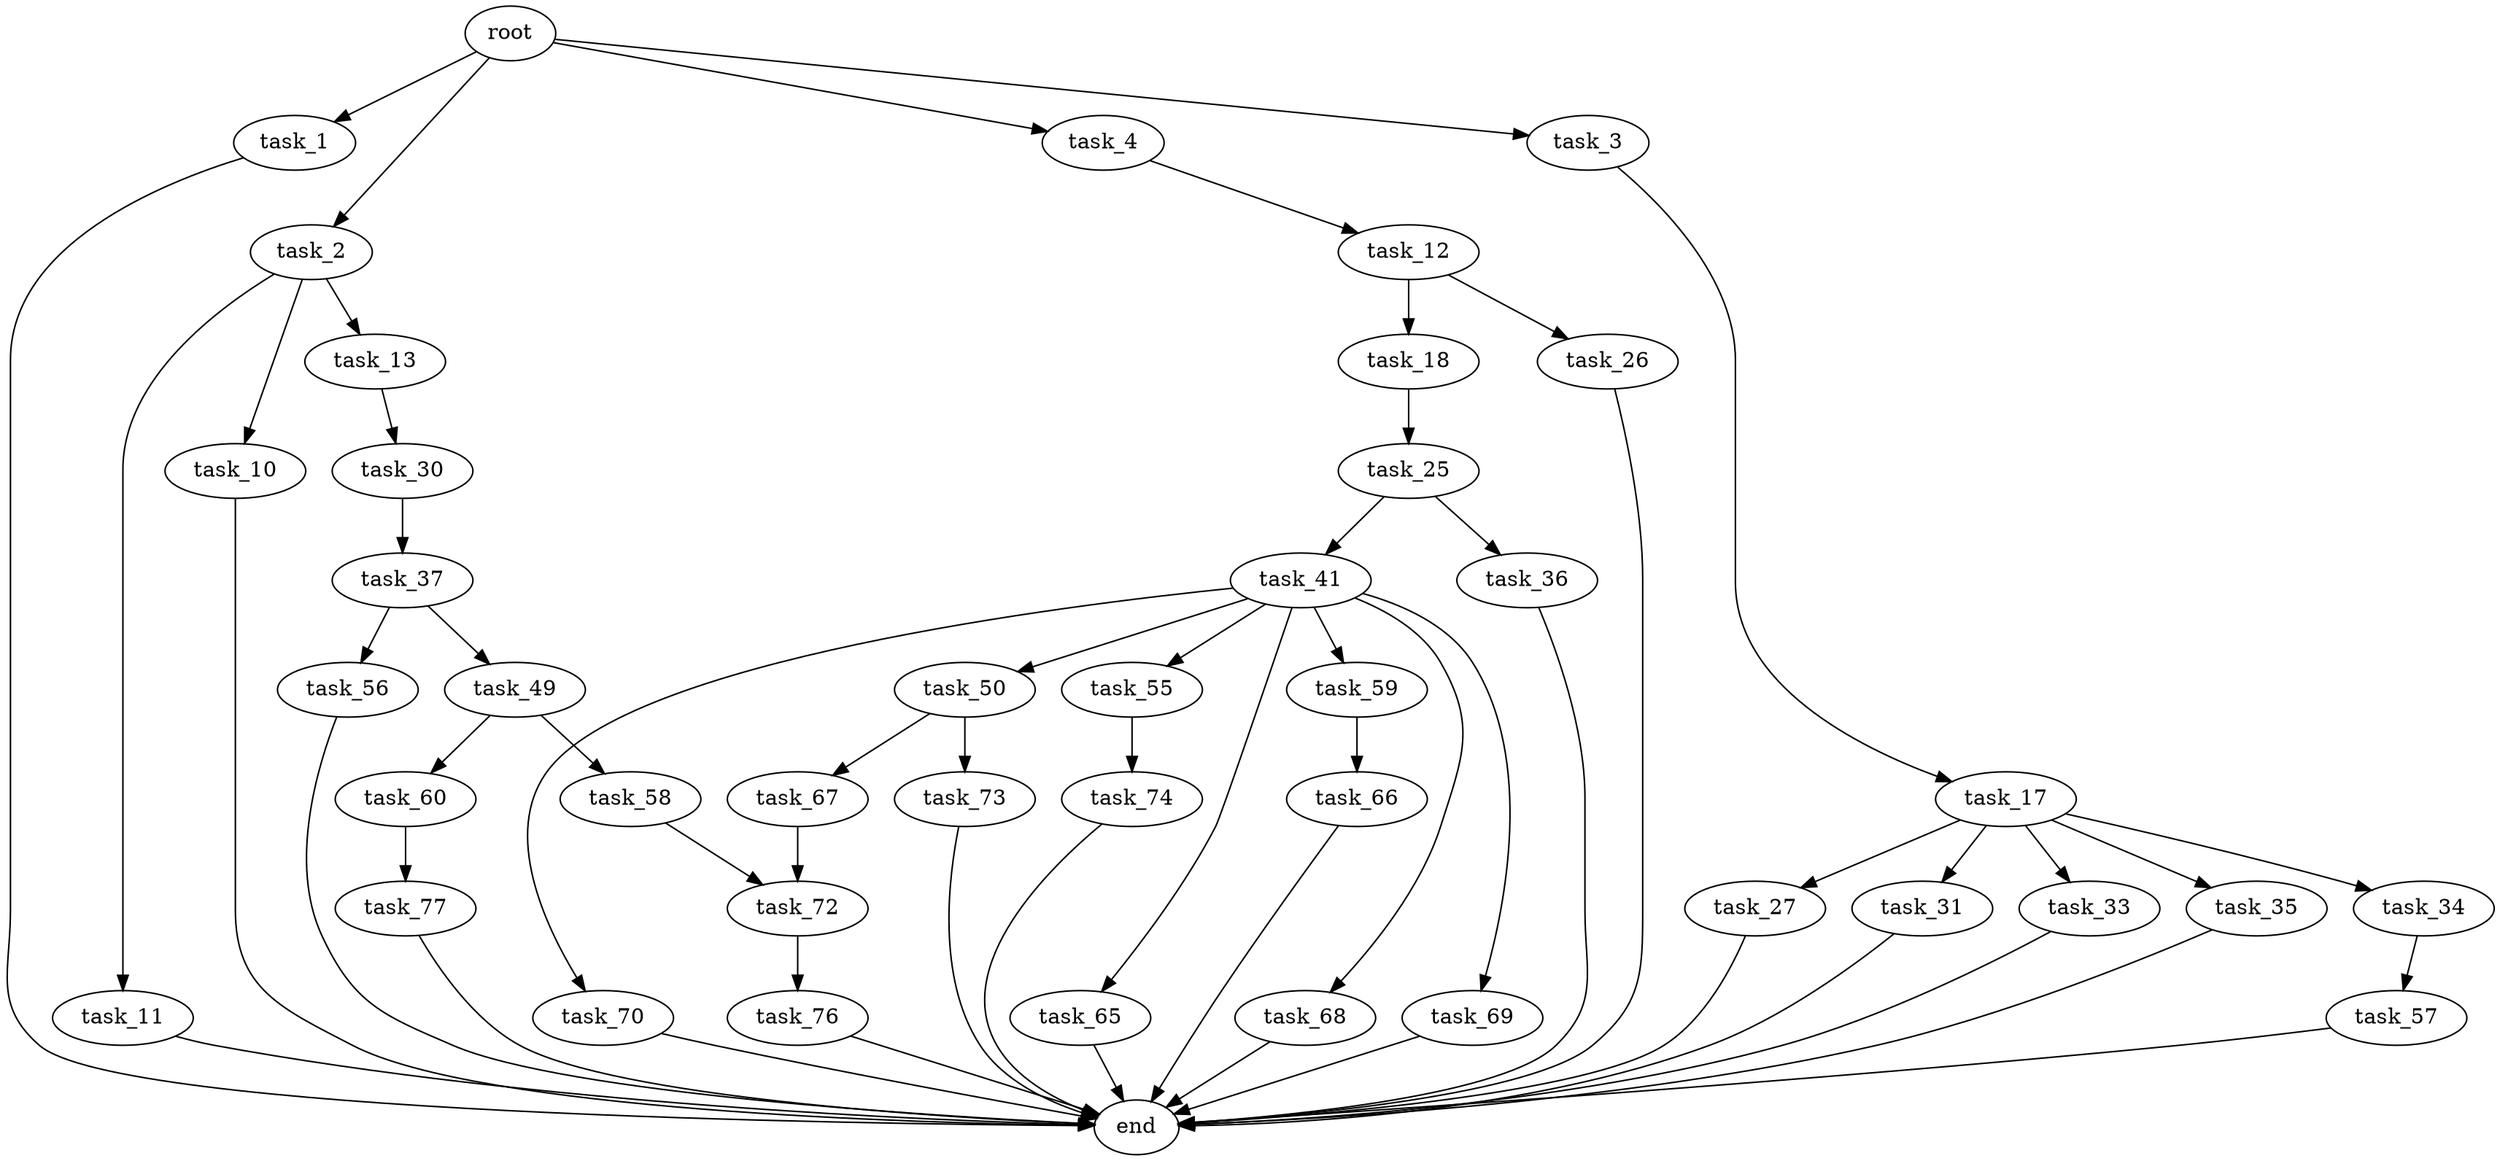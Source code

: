 digraph G {
  root [size="0.000000"];
  task_1 [size="231928233984.000000"];
  task_2 [size="231928233984.000000"];
  task_3 [size="231928233984.000000"];
  task_4 [size="782757789696.000000"];
  task_10 [size="2264362864.000000"];
  task_11 [size="6897044045.000000"];
  task_12 [size="32393194831.000000"];
  task_13 [size="9941005172.000000"];
  task_17 [size="41880829534.000000"];
  task_18 [size="134217728000.000000"];
  task_25 [size="28991029248.000000"];
  task_26 [size="782757789696.000000"];
  task_27 [size="12581523477.000000"];
  task_30 [size="134217728000.000000"];
  task_31 [size="15526386807.000000"];
  task_33 [size="368293445632.000000"];
  task_34 [size="9335662886.000000"];
  task_35 [size="8228940659.000000"];
  task_36 [size="20048528649.000000"];
  task_37 [size="68719476736.000000"];
  task_41 [size="850986425324.000000"];
  task_49 [size="120286816085.000000"];
  task_50 [size="992056557.000000"];
  task_55 [size="22003006573.000000"];
  task_56 [size="4335675464.000000"];
  task_57 [size="2171892580.000000"];
  task_58 [size="231928233984.000000"];
  task_59 [size="7575491046.000000"];
  task_60 [size="45441989789.000000"];
  task_65 [size="28991029248.000000"];
  task_66 [size="80332253101.000000"];
  task_67 [size="10683650127.000000"];
  task_68 [size="13407090350.000000"];
  task_69 [size="148765564594.000000"];
  task_70 [size="192135846396.000000"];
  task_72 [size="297070226822.000000"];
  task_73 [size="373887516472.000000"];
  task_74 [size="569247409982.000000"];
  task_76 [size="68719476736.000000"];
  task_77 [size="231928233984.000000"];
  end [size="0.000000"];

  root -> task_1 [size="1.000000"];
  root -> task_2 [size="1.000000"];
  root -> task_3 [size="1.000000"];
  root -> task_4 [size="1.000000"];
  task_1 -> end [size="1.000000"];
  task_2 -> task_10 [size="301989888.000000"];
  task_2 -> task_11 [size="301989888.000000"];
  task_2 -> task_13 [size="301989888.000000"];
  task_3 -> task_17 [size="301989888.000000"];
  task_4 -> task_12 [size="679477248.000000"];
  task_10 -> end [size="1.000000"];
  task_11 -> end [size="1.000000"];
  task_12 -> task_18 [size="33554432.000000"];
  task_12 -> task_26 [size="33554432.000000"];
  task_13 -> task_30 [size="301989888.000000"];
  task_17 -> task_27 [size="33554432.000000"];
  task_17 -> task_31 [size="33554432.000000"];
  task_17 -> task_33 [size="33554432.000000"];
  task_17 -> task_34 [size="33554432.000000"];
  task_17 -> task_35 [size="33554432.000000"];
  task_18 -> task_25 [size="209715200.000000"];
  task_25 -> task_36 [size="75497472.000000"];
  task_25 -> task_41 [size="75497472.000000"];
  task_26 -> end [size="1.000000"];
  task_27 -> end [size="1.000000"];
  task_30 -> task_37 [size="209715200.000000"];
  task_31 -> end [size="1.000000"];
  task_33 -> end [size="1.000000"];
  task_34 -> task_57 [size="33554432.000000"];
  task_35 -> end [size="1.000000"];
  task_36 -> end [size="1.000000"];
  task_37 -> task_49 [size="134217728.000000"];
  task_37 -> task_56 [size="134217728.000000"];
  task_41 -> task_50 [size="679477248.000000"];
  task_41 -> task_55 [size="679477248.000000"];
  task_41 -> task_59 [size="679477248.000000"];
  task_41 -> task_65 [size="679477248.000000"];
  task_41 -> task_68 [size="679477248.000000"];
  task_41 -> task_69 [size="679477248.000000"];
  task_41 -> task_70 [size="679477248.000000"];
  task_49 -> task_58 [size="209715200.000000"];
  task_49 -> task_60 [size="209715200.000000"];
  task_50 -> task_67 [size="33554432.000000"];
  task_50 -> task_73 [size="33554432.000000"];
  task_55 -> task_74 [size="679477248.000000"];
  task_56 -> end [size="1.000000"];
  task_57 -> end [size="1.000000"];
  task_58 -> task_72 [size="301989888.000000"];
  task_59 -> task_66 [size="134217728.000000"];
  task_60 -> task_77 [size="838860800.000000"];
  task_65 -> end [size="1.000000"];
  task_66 -> end [size="1.000000"];
  task_67 -> task_72 [size="209715200.000000"];
  task_68 -> end [size="1.000000"];
  task_69 -> end [size="1.000000"];
  task_70 -> end [size="1.000000"];
  task_72 -> task_76 [size="679477248.000000"];
  task_73 -> end [size="1.000000"];
  task_74 -> end [size="1.000000"];
  task_76 -> end [size="1.000000"];
  task_77 -> end [size="1.000000"];
}
